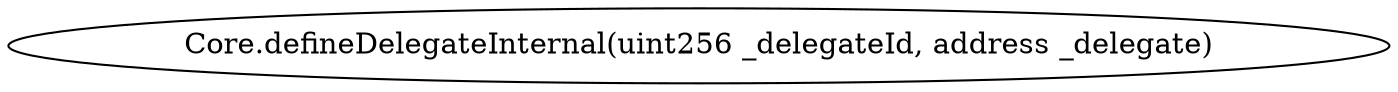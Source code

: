 digraph "" {
	graph [bb="0,0,554.57,36"];
	node [label="\N"];
	"Core.defineDelegateInternal(uint256 _delegateId, address _delegate)"	 [height=0.5,
		pos="277.29,18",
		width=7.7024];
}
digraph "" {
	graph [bb="0,0,554.57,36"];
	node [label="\N"];
	"Core.defineDelegateInternal(uint256 _delegateId, address _delegate)"	 [height=0.5,
		pos="277.29,18",
		width=7.7024];
}
digraph "" {
	graph [bb="0,0,554.57,36"];
	node [label="\N"];
	"Core.defineDelegateInternal(uint256 _delegateId, address _delegate)"	 [height=0.5,
		pos="277.29,18",
		width=7.7024];
}
digraph "" {
	graph [bb="0,0,554.57,36"];
	node [label="\N"];
	"Core.defineDelegateInternal(uint256 _delegateId, address _delegate)"	 [height=0.5,
		pos="277.29,18",
		width=7.7024];
}
digraph "" {
	graph [bb="0,0,554.57,36"];
	node [label="\N"];
	"Core.defineDelegateInternal(uint256 _delegateId, address _delegate)"	 [height=0.5,
		pos="277.29,18",
		width=7.7024];
}
